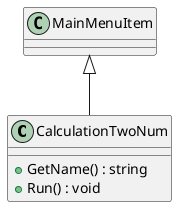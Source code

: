 @startuml
class CalculationTwoNum {
    + GetName() : string
    + Run() : void
}
MainMenuItem <|-- CalculationTwoNum
@enduml
